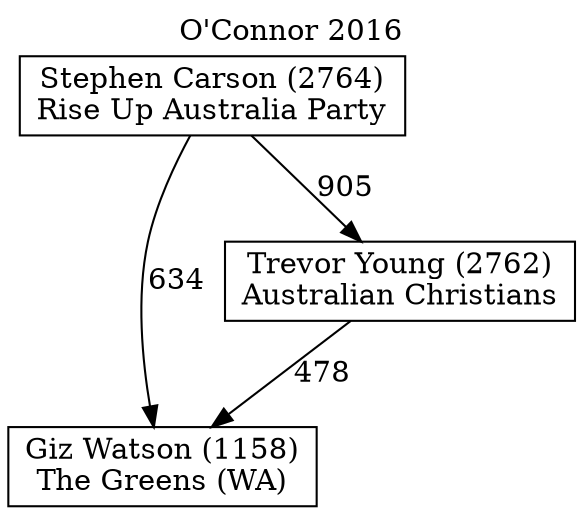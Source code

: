// House preference flow
digraph "Giz Watson (1158)_O'Connor_2016" {
	graph [label="O'Connor 2016" labelloc=t mclimit=10]
	node [shape=box]
	"Stephen Carson (2764)" [label="Stephen Carson (2764)
Rise Up Australia Party"]
	"Giz Watson (1158)" [label="Giz Watson (1158)
The Greens (WA)"]
	"Trevor Young (2762)" [label="Trevor Young (2762)
Australian Christians"]
	"Trevor Young (2762)" -> "Giz Watson (1158)" [label=478]
	"Stephen Carson (2764)" -> "Giz Watson (1158)" [label=634]
	"Stephen Carson (2764)" -> "Trevor Young (2762)" [label=905]
}
